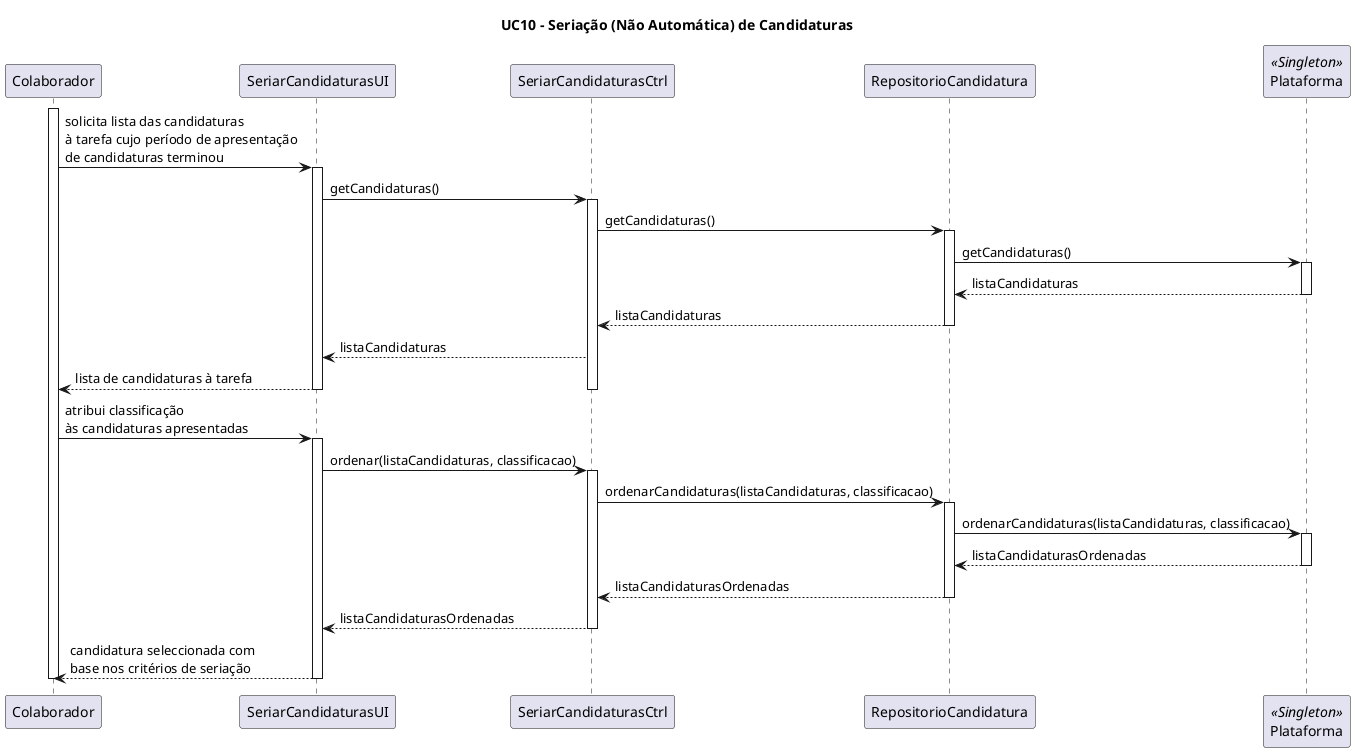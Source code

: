 @startuml

title UC10 - Seriação (Não Automática) de Candidaturas

participant Colaborador
participant SeriarCandidaturasUI
participant SeriarCandidaturasCtrl
participant RepositorioCandidatura
participant Plataforma  << Singleton >> 

activate Colaborador
Colaborador -> SeriarCandidaturasUI: solicita lista das candidaturas \nà tarefa cujo período de apresentação \nde candidaturas terminou
activate SeriarCandidaturasUI
SeriarCandidaturasUI -> SeriarCandidaturasCtrl: getCandidaturas()
activate SeriarCandidaturasCtrl
SeriarCandidaturasCtrl -> RepositorioCandidatura: getCandidaturas()
activate RepositorioCandidatura
RepositorioCandidatura -> Plataforma:getCandidaturas()
activate Plataforma
Plataforma --> RepositorioCandidatura: listaCandidaturas
deactivate Plataforma
RepositorioCandidatura --> SeriarCandidaturasCtrl: listaCandidaturas
deactivate RepositorioCandidatura
SeriarCandidaturasCtrl --> SeriarCandidaturasUI: listaCandidaturas
SeriarCandidaturasUI --> Colaborador: lista de candidaturas à tarefa

deactivate SeriarCandidaturasUI
deactivate SeriarCandidaturasCtrl

Colaborador -> SeriarCandidaturasUI: atribui classificação \nàs candidaturas apresentadas
activate SeriarCandidaturasUI
SeriarCandidaturasUI -> SeriarCandidaturasCtrl: ordenar(listaCandidaturas, classificacao)
activate SeriarCandidaturasCtrl
SeriarCandidaturasCtrl -> RepositorioCandidatura: ordenarCandidaturas(listaCandidaturas, classificacao)
activate RepositorioCandidatura
RepositorioCandidatura -> Plataforma: ordenarCandidaturas(listaCandidaturas, classificacao)
activate Plataforma
Plataforma --> RepositorioCandidatura: listaCandidaturasOrdenadas
deactivate Plataforma
RepositorioCandidatura --> SeriarCandidaturasCtrl: listaCandidaturasOrdenadas
deactivate RepositorioCandidatura
SeriarCandidaturasCtrl --> SeriarCandidaturasUI: listaCandidaturasOrdenadas
deactivate SeriarCandidaturasCtrl
SeriarCandidaturasUI --> Colaborador: candidatura seleccionada com \nbase nos critérios de seriação
deactivate SeriarCandidaturasUI
deactivate Colaborador


@enduml